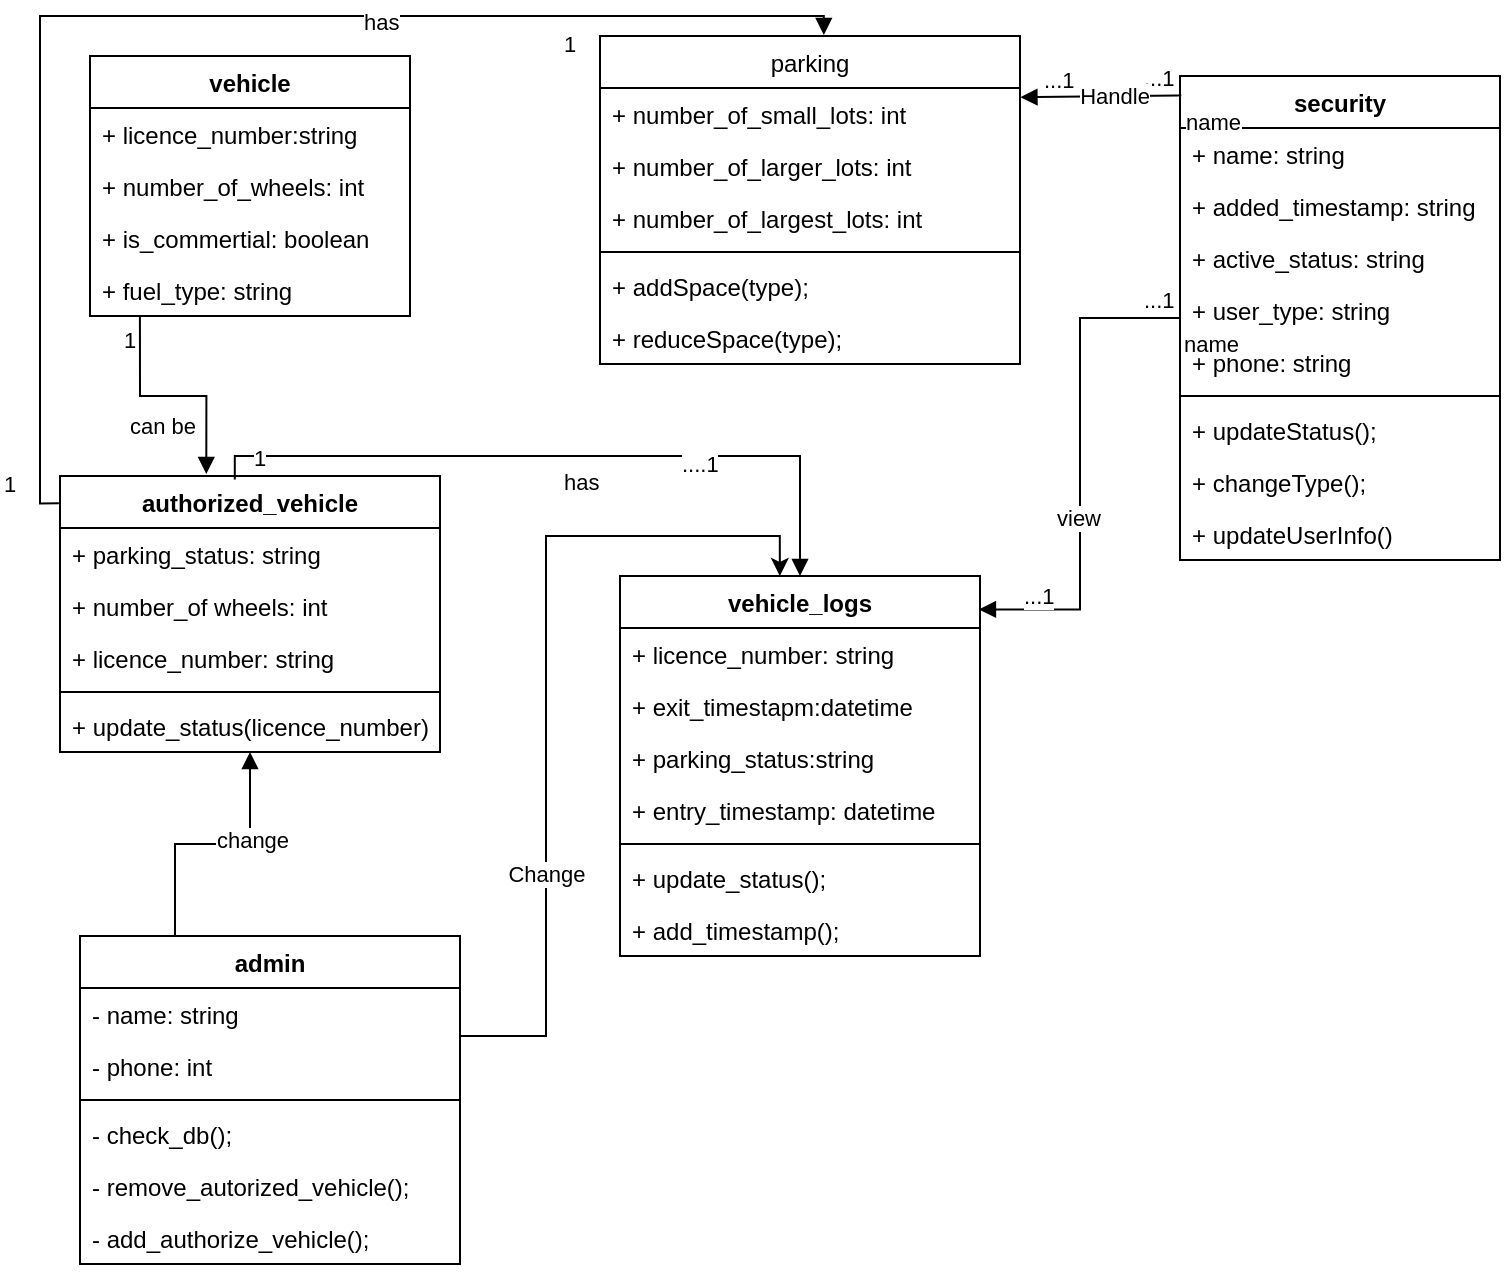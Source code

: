 <mxfile version="20.7.4" type="device"><diagram id="C5RBs43oDa-KdzZeNtuy" name="Page-1"><mxGraphModel dx="1674" dy="844" grid="1" gridSize="10" guides="1" tooltips="1" connect="1" arrows="1" fold="1" page="1" pageScale="1" pageWidth="827" pageHeight="1169" math="0" shadow="0"><root><mxCell id="WIyWlLk6GJQsqaUBKTNV-0"/><mxCell id="WIyWlLk6GJQsqaUBKTNV-1" parent="WIyWlLk6GJQsqaUBKTNV-0"/><mxCell id="a_AwEqrgKMyDPw0xyqR9-5" value="vehicle" style="swimlane;fontStyle=1;align=center;verticalAlign=top;childLayout=stackLayout;horizontal=1;startSize=26;horizontalStack=0;resizeParent=1;resizeParentMax=0;resizeLast=0;collapsible=1;marginBottom=0;" parent="WIyWlLk6GJQsqaUBKTNV-1" vertex="1"><mxGeometry x="95" y="150" width="160" height="130" as="geometry"/></mxCell><mxCell id="a_AwEqrgKMyDPw0xyqR9-9" value="+ licence_number:string" style="text;strokeColor=none;fillColor=none;align=left;verticalAlign=top;spacingLeft=4;spacingRight=4;overflow=hidden;rotatable=0;points=[[0,0.5],[1,0.5]];portConstraint=eastwest;" parent="a_AwEqrgKMyDPw0xyqR9-5" vertex="1"><mxGeometry y="26" width="160" height="26" as="geometry"/></mxCell><mxCell id="a_AwEqrgKMyDPw0xyqR9-10" value="+ number_of_wheels: int" style="text;strokeColor=none;fillColor=none;align=left;verticalAlign=top;spacingLeft=4;spacingRight=4;overflow=hidden;rotatable=0;points=[[0,0.5],[1,0.5]];portConstraint=eastwest;" parent="a_AwEqrgKMyDPw0xyqR9-5" vertex="1"><mxGeometry y="52" width="160" height="26" as="geometry"/></mxCell><mxCell id="a_AwEqrgKMyDPw0xyqR9-11" value="+ is_commertial: boolean" style="text;strokeColor=none;fillColor=none;align=left;verticalAlign=top;spacingLeft=4;spacingRight=4;overflow=hidden;rotatable=0;points=[[0,0.5],[1,0.5]];portConstraint=eastwest;" parent="a_AwEqrgKMyDPw0xyqR9-5" vertex="1"><mxGeometry y="78" width="160" height="26" as="geometry"/></mxCell><mxCell id="a_AwEqrgKMyDPw0xyqR9-6" value="+ fuel_type: string" style="text;strokeColor=none;fillColor=none;align=left;verticalAlign=top;spacingLeft=4;spacingRight=4;overflow=hidden;rotatable=0;points=[[0,0.5],[1,0.5]];portConstraint=eastwest;" parent="a_AwEqrgKMyDPw0xyqR9-5" vertex="1"><mxGeometry y="104" width="160" height="26" as="geometry"/></mxCell><mxCell id="a_AwEqrgKMyDPw0xyqR9-12" value="parking" style="swimlane;fontStyle=0;childLayout=stackLayout;horizontal=1;startSize=26;fillColor=none;horizontalStack=0;resizeParent=1;resizeParentMax=0;resizeLast=0;collapsible=1;marginBottom=0;" parent="WIyWlLk6GJQsqaUBKTNV-1" vertex="1"><mxGeometry x="350" y="140" width="210" height="164" as="geometry"/></mxCell><mxCell id="a_AwEqrgKMyDPw0xyqR9-13" value="+ number_of_small_lots: int" style="text;strokeColor=none;fillColor=none;align=left;verticalAlign=top;spacingLeft=4;spacingRight=4;overflow=hidden;rotatable=0;points=[[0,0.5],[1,0.5]];portConstraint=eastwest;" parent="a_AwEqrgKMyDPw0xyqR9-12" vertex="1"><mxGeometry y="26" width="210" height="26" as="geometry"/></mxCell><mxCell id="a_AwEqrgKMyDPw0xyqR9-14" value="+ number_of_larger_lots: int" style="text;strokeColor=none;fillColor=none;align=left;verticalAlign=top;spacingLeft=4;spacingRight=4;overflow=hidden;rotatable=0;points=[[0,0.5],[1,0.5]];portConstraint=eastwest;" parent="a_AwEqrgKMyDPw0xyqR9-12" vertex="1"><mxGeometry y="52" width="210" height="26" as="geometry"/></mxCell><mxCell id="a_AwEqrgKMyDPw0xyqR9-15" value="+ number_of_largest_lots: int" style="text;strokeColor=none;fillColor=none;align=left;verticalAlign=top;spacingLeft=4;spacingRight=4;overflow=hidden;rotatable=0;points=[[0,0.5],[1,0.5]];portConstraint=eastwest;" parent="a_AwEqrgKMyDPw0xyqR9-12" vertex="1"><mxGeometry y="78" width="210" height="26" as="geometry"/></mxCell><mxCell id="a_AwEqrgKMyDPw0xyqR9-16" value="" style="line;strokeWidth=1;fillColor=none;align=left;verticalAlign=middle;spacingTop=-1;spacingLeft=3;spacingRight=3;rotatable=0;labelPosition=right;points=[];portConstraint=eastwest;strokeColor=inherit;" parent="a_AwEqrgKMyDPw0xyqR9-12" vertex="1"><mxGeometry y="104" width="210" height="8" as="geometry"/></mxCell><mxCell id="a_AwEqrgKMyDPw0xyqR9-17" value="+ addSpace(type);" style="text;strokeColor=none;fillColor=none;align=left;verticalAlign=top;spacingLeft=4;spacingRight=4;overflow=hidden;rotatable=0;points=[[0,0.5],[1,0.5]];portConstraint=eastwest;" parent="a_AwEqrgKMyDPw0xyqR9-12" vertex="1"><mxGeometry y="112" width="210" height="26" as="geometry"/></mxCell><mxCell id="a_AwEqrgKMyDPw0xyqR9-18" value="+ reduceSpace(type);" style="text;strokeColor=none;fillColor=none;align=left;verticalAlign=top;spacingLeft=4;spacingRight=4;overflow=hidden;rotatable=0;points=[[0,0.5],[1,0.5]];portConstraint=eastwest;" parent="a_AwEqrgKMyDPw0xyqR9-12" vertex="1"><mxGeometry y="138" width="210" height="26" as="geometry"/></mxCell><mxCell id="a_AwEqrgKMyDPw0xyqR9-23" value="authorized_vehicle" style="swimlane;fontStyle=1;align=center;verticalAlign=top;childLayout=stackLayout;horizontal=1;startSize=26;horizontalStack=0;resizeParent=1;resizeParentMax=0;resizeLast=0;collapsible=1;marginBottom=0;" parent="WIyWlLk6GJQsqaUBKTNV-1" vertex="1"><mxGeometry x="80" y="360" width="190" height="138" as="geometry"/></mxCell><mxCell id="a_AwEqrgKMyDPw0xyqR9-28" value="+ parking_status: string" style="text;strokeColor=none;fillColor=none;align=left;verticalAlign=top;spacingLeft=4;spacingRight=4;overflow=hidden;rotatable=0;points=[[0,0.5],[1,0.5]];portConstraint=eastwest;" parent="a_AwEqrgKMyDPw0xyqR9-23" vertex="1"><mxGeometry y="26" width="190" height="26" as="geometry"/></mxCell><mxCell id="a_AwEqrgKMyDPw0xyqR9-27" value="+ number_of wheels: int" style="text;strokeColor=none;fillColor=none;align=left;verticalAlign=top;spacingLeft=4;spacingRight=4;overflow=hidden;rotatable=0;points=[[0,0.5],[1,0.5]];portConstraint=eastwest;" parent="a_AwEqrgKMyDPw0xyqR9-23" vertex="1"><mxGeometry y="52" width="190" height="26" as="geometry"/></mxCell><mxCell id="a_AwEqrgKMyDPw0xyqR9-24" value="+ licence_number: string" style="text;strokeColor=none;fillColor=none;align=left;verticalAlign=top;spacingLeft=4;spacingRight=4;overflow=hidden;rotatable=0;points=[[0,0.5],[1,0.5]];portConstraint=eastwest;" parent="a_AwEqrgKMyDPw0xyqR9-23" vertex="1"><mxGeometry y="78" width="190" height="26" as="geometry"/></mxCell><mxCell id="a_AwEqrgKMyDPw0xyqR9-25" value="" style="line;strokeWidth=1;fillColor=none;align=left;verticalAlign=middle;spacingTop=-1;spacingLeft=3;spacingRight=3;rotatable=0;labelPosition=right;points=[];portConstraint=eastwest;strokeColor=inherit;" parent="a_AwEqrgKMyDPw0xyqR9-23" vertex="1"><mxGeometry y="104" width="190" height="8" as="geometry"/></mxCell><mxCell id="a_AwEqrgKMyDPw0xyqR9-26" value="+ update_status(licence_number);" style="text;strokeColor=none;fillColor=none;align=left;verticalAlign=top;spacingLeft=4;spacingRight=4;overflow=hidden;rotatable=0;points=[[0,0.5],[1,0.5]];portConstraint=eastwest;" parent="a_AwEqrgKMyDPw0xyqR9-23" vertex="1"><mxGeometry y="112" width="190" height="26" as="geometry"/></mxCell><mxCell id="a_AwEqrgKMyDPw0xyqR9-29" value="security" style="swimlane;fontStyle=1;align=center;verticalAlign=top;childLayout=stackLayout;horizontal=1;startSize=26;horizontalStack=0;resizeParent=1;resizeParentMax=0;resizeLast=0;collapsible=1;marginBottom=0;" parent="WIyWlLk6GJQsqaUBKTNV-1" vertex="1"><mxGeometry x="640" y="160" width="160" height="242" as="geometry"/></mxCell><mxCell id="a_AwEqrgKMyDPw0xyqR9-33" value="+ name: string" style="text;strokeColor=none;fillColor=none;align=left;verticalAlign=top;spacingLeft=4;spacingRight=4;overflow=hidden;rotatable=0;points=[[0,0.5],[1,0.5]];portConstraint=eastwest;" parent="a_AwEqrgKMyDPw0xyqR9-29" vertex="1"><mxGeometry y="26" width="160" height="26" as="geometry"/></mxCell><mxCell id="a_AwEqrgKMyDPw0xyqR9-35" value="+ added_timestamp: string" style="text;strokeColor=none;fillColor=none;align=left;verticalAlign=top;spacingLeft=4;spacingRight=4;overflow=hidden;rotatable=0;points=[[0,0.5],[1,0.5]];portConstraint=eastwest;" parent="a_AwEqrgKMyDPw0xyqR9-29" vertex="1"><mxGeometry y="52" width="160" height="26" as="geometry"/></mxCell><mxCell id="a_AwEqrgKMyDPw0xyqR9-36" value="+ active_status: string" style="text;strokeColor=none;fillColor=none;align=left;verticalAlign=top;spacingLeft=4;spacingRight=4;overflow=hidden;rotatable=0;points=[[0,0.5],[1,0.5]];portConstraint=eastwest;" parent="a_AwEqrgKMyDPw0xyqR9-29" vertex="1"><mxGeometry y="78" width="160" height="26" as="geometry"/></mxCell><mxCell id="a_AwEqrgKMyDPw0xyqR9-34" value="+ user_type: string" style="text;strokeColor=none;fillColor=none;align=left;verticalAlign=top;spacingLeft=4;spacingRight=4;overflow=hidden;rotatable=0;points=[[0,0.5],[1,0.5]];portConstraint=eastwest;" parent="a_AwEqrgKMyDPw0xyqR9-29" vertex="1"><mxGeometry y="104" width="160" height="26" as="geometry"/></mxCell><mxCell id="a_AwEqrgKMyDPw0xyqR9-30" value="+ phone: string" style="text;strokeColor=none;fillColor=none;align=left;verticalAlign=top;spacingLeft=4;spacingRight=4;overflow=hidden;rotatable=0;points=[[0,0.5],[1,0.5]];portConstraint=eastwest;" parent="a_AwEqrgKMyDPw0xyqR9-29" vertex="1"><mxGeometry y="130" width="160" height="26" as="geometry"/></mxCell><mxCell id="a_AwEqrgKMyDPw0xyqR9-31" value="" style="line;strokeWidth=1;fillColor=none;align=left;verticalAlign=middle;spacingTop=-1;spacingLeft=3;spacingRight=3;rotatable=0;labelPosition=right;points=[];portConstraint=eastwest;strokeColor=inherit;" parent="a_AwEqrgKMyDPw0xyqR9-29" vertex="1"><mxGeometry y="156" width="160" height="8" as="geometry"/></mxCell><mxCell id="a_AwEqrgKMyDPw0xyqR9-39" value="+ updateStatus();" style="text;strokeColor=none;fillColor=none;align=left;verticalAlign=top;spacingLeft=4;spacingRight=4;overflow=hidden;rotatable=0;points=[[0,0.5],[1,0.5]];portConstraint=eastwest;" parent="a_AwEqrgKMyDPw0xyqR9-29" vertex="1"><mxGeometry y="164" width="160" height="26" as="geometry"/></mxCell><mxCell id="a_AwEqrgKMyDPw0xyqR9-40" value="+ changeType();" style="text;strokeColor=none;fillColor=none;align=left;verticalAlign=top;spacingLeft=4;spacingRight=4;overflow=hidden;rotatable=0;points=[[0,0.5],[1,0.5]];portConstraint=eastwest;" parent="a_AwEqrgKMyDPw0xyqR9-29" vertex="1"><mxGeometry y="190" width="160" height="26" as="geometry"/></mxCell><mxCell id="a_AwEqrgKMyDPw0xyqR9-38" value="+ updateUserInfo()" style="text;strokeColor=none;fillColor=none;align=left;verticalAlign=top;spacingLeft=4;spacingRight=4;overflow=hidden;rotatable=0;points=[[0,0.5],[1,0.5]];portConstraint=eastwest;" parent="a_AwEqrgKMyDPw0xyqR9-29" vertex="1"><mxGeometry y="216" width="160" height="26" as="geometry"/></mxCell><mxCell id="doiZ7Ic3-FipqIB1N45A-18" style="edgeStyle=orthogonalEdgeStyle;rounded=0;orthogonalLoop=1;jettySize=auto;html=1;entryX=0.444;entryY=0;entryDx=0;entryDy=0;entryPerimeter=0;" parent="WIyWlLk6GJQsqaUBKTNV-1" source="a_AwEqrgKMyDPw0xyqR9-41" target="a_AwEqrgKMyDPw0xyqR9-51" edge="1"><mxGeometry relative="1" as="geometry"><Array as="points"><mxPoint x="323" y="640"/><mxPoint x="323" y="390"/><mxPoint x="440" y="390"/></Array></mxGeometry></mxCell><mxCell id="doiZ7Ic3-FipqIB1N45A-19" value="Change" style="edgeLabel;html=1;align=center;verticalAlign=middle;resizable=0;points=[];" parent="doiZ7Ic3-FipqIB1N45A-18" vertex="1" connectable="0"><mxGeometry x="-0.421" relative="1" as="geometry"><mxPoint as="offset"/></mxGeometry></mxCell><mxCell id="a_AwEqrgKMyDPw0xyqR9-41" value="admin" style="swimlane;fontStyle=1;align=center;verticalAlign=top;childLayout=stackLayout;horizontal=1;startSize=26;horizontalStack=0;resizeParent=1;resizeParentMax=0;resizeLast=0;collapsible=1;marginBottom=0;" parent="WIyWlLk6GJQsqaUBKTNV-1" vertex="1"><mxGeometry x="90" y="590" width="190" height="164" as="geometry"/></mxCell><mxCell id="a_AwEqrgKMyDPw0xyqR9-47" value="- name: string" style="text;strokeColor=none;fillColor=none;align=left;verticalAlign=top;spacingLeft=4;spacingRight=4;overflow=hidden;rotatable=0;points=[[0,0.5],[1,0.5]];portConstraint=eastwest;" parent="a_AwEqrgKMyDPw0xyqR9-41" vertex="1"><mxGeometry y="26" width="190" height="26" as="geometry"/></mxCell><mxCell id="a_AwEqrgKMyDPw0xyqR9-42" value="- phone: int" style="text;strokeColor=none;fillColor=none;align=left;verticalAlign=top;spacingLeft=4;spacingRight=4;overflow=hidden;rotatable=0;points=[[0,0.5],[1,0.5]];portConstraint=eastwest;" parent="a_AwEqrgKMyDPw0xyqR9-41" vertex="1"><mxGeometry y="52" width="190" height="26" as="geometry"/></mxCell><mxCell id="a_AwEqrgKMyDPw0xyqR9-43" value="" style="line;strokeWidth=1;fillColor=none;align=left;verticalAlign=middle;spacingTop=-1;spacingLeft=3;spacingRight=3;rotatable=0;labelPosition=right;points=[];portConstraint=eastwest;strokeColor=inherit;" parent="a_AwEqrgKMyDPw0xyqR9-41" vertex="1"><mxGeometry y="78" width="190" height="8" as="geometry"/></mxCell><mxCell id="a_AwEqrgKMyDPw0xyqR9-44" value="- check_db();" style="text;strokeColor=none;fillColor=none;align=left;verticalAlign=top;spacingLeft=4;spacingRight=4;overflow=hidden;rotatable=0;points=[[0,0.5],[1,0.5]];portConstraint=eastwest;" parent="a_AwEqrgKMyDPw0xyqR9-41" vertex="1"><mxGeometry y="86" width="190" height="26" as="geometry"/></mxCell><mxCell id="a_AwEqrgKMyDPw0xyqR9-49" value="- remove_autorized_vehicle();" style="text;strokeColor=none;fillColor=none;align=left;verticalAlign=top;spacingLeft=4;spacingRight=4;overflow=hidden;rotatable=0;points=[[0,0.5],[1,0.5]];portConstraint=eastwest;" parent="a_AwEqrgKMyDPw0xyqR9-41" vertex="1"><mxGeometry y="112" width="190" height="26" as="geometry"/></mxCell><mxCell id="a_AwEqrgKMyDPw0xyqR9-50" value="- add_authorize_vehicle();" style="text;strokeColor=none;fillColor=none;align=left;verticalAlign=top;spacingLeft=4;spacingRight=4;overflow=hidden;rotatable=0;points=[[0,0.5],[1,0.5]];portConstraint=eastwest;" parent="a_AwEqrgKMyDPw0xyqR9-41" vertex="1"><mxGeometry y="138" width="190" height="26" as="geometry"/></mxCell><mxCell id="a_AwEqrgKMyDPw0xyqR9-51" value="vehicle_logs" style="swimlane;fontStyle=1;align=center;verticalAlign=top;childLayout=stackLayout;horizontal=1;startSize=26;horizontalStack=0;resizeParent=1;resizeParentMax=0;resizeLast=0;collapsible=1;marginBottom=0;" parent="WIyWlLk6GJQsqaUBKTNV-1" vertex="1"><mxGeometry x="360" y="410" width="180" height="190" as="geometry"/></mxCell><mxCell id="a_AwEqrgKMyDPw0xyqR9-52" value="+ licence_number: string" style="text;strokeColor=none;fillColor=none;align=left;verticalAlign=top;spacingLeft=4;spacingRight=4;overflow=hidden;rotatable=0;points=[[0,0.5],[1,0.5]];portConstraint=eastwest;" parent="a_AwEqrgKMyDPw0xyqR9-51" vertex="1"><mxGeometry y="26" width="180" height="26" as="geometry"/></mxCell><mxCell id="a_AwEqrgKMyDPw0xyqR9-56" value="+ exit_timestapm:datetime" style="text;strokeColor=none;fillColor=none;align=left;verticalAlign=top;spacingLeft=4;spacingRight=4;overflow=hidden;rotatable=0;points=[[0,0.5],[1,0.5]];portConstraint=eastwest;" parent="a_AwEqrgKMyDPw0xyqR9-51" vertex="1"><mxGeometry y="52" width="180" height="26" as="geometry"/></mxCell><mxCell id="a_AwEqrgKMyDPw0xyqR9-57" value="+ parking_status:string" style="text;strokeColor=none;fillColor=none;align=left;verticalAlign=top;spacingLeft=4;spacingRight=4;overflow=hidden;rotatable=0;points=[[0,0.5],[1,0.5]];portConstraint=eastwest;" parent="a_AwEqrgKMyDPw0xyqR9-51" vertex="1"><mxGeometry y="78" width="180" height="26" as="geometry"/></mxCell><mxCell id="a_AwEqrgKMyDPw0xyqR9-55" value="+ entry_timestamp: datetime" style="text;strokeColor=none;fillColor=none;align=left;verticalAlign=top;spacingLeft=4;spacingRight=4;overflow=hidden;rotatable=0;points=[[0,0.5],[1,0.5]];portConstraint=eastwest;" parent="a_AwEqrgKMyDPw0xyqR9-51" vertex="1"><mxGeometry y="104" width="180" height="26" as="geometry"/></mxCell><mxCell id="a_AwEqrgKMyDPw0xyqR9-53" value="" style="line;strokeWidth=1;fillColor=none;align=left;verticalAlign=middle;spacingTop=-1;spacingLeft=3;spacingRight=3;rotatable=0;labelPosition=right;points=[];portConstraint=eastwest;strokeColor=inherit;" parent="a_AwEqrgKMyDPw0xyqR9-51" vertex="1"><mxGeometry y="130" width="180" height="8" as="geometry"/></mxCell><mxCell id="a_AwEqrgKMyDPw0xyqR9-58" value="+ update_status();" style="text;strokeColor=none;fillColor=none;align=left;verticalAlign=top;spacingLeft=4;spacingRight=4;overflow=hidden;rotatable=0;points=[[0,0.5],[1,0.5]];portConstraint=eastwest;" parent="a_AwEqrgKMyDPw0xyqR9-51" vertex="1"><mxGeometry y="138" width="180" height="26" as="geometry"/></mxCell><mxCell id="a_AwEqrgKMyDPw0xyqR9-54" value="+ add_timestamp();" style="text;strokeColor=none;fillColor=none;align=left;verticalAlign=top;spacingLeft=4;spacingRight=4;overflow=hidden;rotatable=0;points=[[0,0.5],[1,0.5]];portConstraint=eastwest;" parent="a_AwEqrgKMyDPw0xyqR9-51" vertex="1"><mxGeometry y="164" width="180" height="26" as="geometry"/></mxCell><mxCell id="gA2yWhXmJS1sb_ydojyZ-0" value="has" style="endArrow=block;endFill=1;html=1;edgeStyle=orthogonalEdgeStyle;align=left;verticalAlign=top;rounded=0;exitX=-0.003;exitY=0.099;exitDx=0;exitDy=0;entryX=0.533;entryY=-0.003;entryDx=0;entryDy=0;entryPerimeter=0;exitPerimeter=0;" parent="WIyWlLk6GJQsqaUBKTNV-1" source="a_AwEqrgKMyDPw0xyqR9-23" target="a_AwEqrgKMyDPw0xyqR9-12" edge="1"><mxGeometry x="0.262" y="10" relative="1" as="geometry"><mxPoint x="220" y="130" as="sourcePoint"/><mxPoint x="380" y="130" as="targetPoint"/><mxPoint as="offset"/><Array as="points"><mxPoint x="70" y="374"/><mxPoint x="70" y="130"/><mxPoint x="462" y="130"/></Array></mxGeometry></mxCell><mxCell id="gA2yWhXmJS1sb_ydojyZ-1" value="1" style="edgeLabel;resizable=0;html=1;align=left;verticalAlign=bottom;" parent="gA2yWhXmJS1sb_ydojyZ-0" connectable="0" vertex="1"><mxGeometry x="-1" relative="1" as="geometry"><mxPoint x="-29" y="-1" as="offset"/></mxGeometry></mxCell><mxCell id="gA2yWhXmJS1sb_ydojyZ-3" value="1" style="edgeLabel;resizable=0;html=1;align=left;verticalAlign=bottom;" parent="WIyWlLk6GJQsqaUBKTNV-1" connectable="0" vertex="1"><mxGeometry x="265" y="225" as="geometry"><mxPoint x="65" y="-73" as="offset"/></mxGeometry></mxCell><mxCell id="gA2yWhXmJS1sb_ydojyZ-6" value="has" style="endArrow=block;endFill=1;html=1;edgeStyle=orthogonalEdgeStyle;align=left;verticalAlign=top;rounded=0;exitX=0.46;exitY=0.013;exitDx=0;exitDy=0;exitPerimeter=0;" parent="WIyWlLk6GJQsqaUBKTNV-1" source="a_AwEqrgKMyDPw0xyqR9-23" target="a_AwEqrgKMyDPw0xyqR9-51" edge="1"><mxGeometry x="-0.016" relative="1" as="geometry"><mxPoint x="240" y="286.88" as="sourcePoint"/><mxPoint x="332.06" y="225.0" as="targetPoint"/><mxPoint as="offset"/><Array as="points"><mxPoint x="167" y="350"/></Array></mxGeometry></mxCell><mxCell id="gA2yWhXmJS1sb_ydojyZ-7" value="1" style="edgeLabel;resizable=0;html=1;align=left;verticalAlign=bottom;" parent="gA2yWhXmJS1sb_ydojyZ-6" connectable="0" vertex="1"><mxGeometry x="-1" relative="1" as="geometry"><mxPoint x="8" y="-2" as="offset"/></mxGeometry></mxCell><mxCell id="gA2yWhXmJS1sb_ydojyZ-9" value="....1" style="edgeLabel;resizable=0;html=1;align=left;verticalAlign=bottom;" parent="WIyWlLk6GJQsqaUBKTNV-1" connectable="0" vertex="1"><mxGeometry x="320" y="360" as="geometry"><mxPoint x="69" y="2" as="offset"/></mxGeometry></mxCell><mxCell id="doiZ7Ic3-FipqIB1N45A-0" value="can be" style="endArrow=block;endFill=1;html=1;edgeStyle=orthogonalEdgeStyle;align=left;verticalAlign=top;rounded=0;exitX=0.156;exitY=1;exitDx=0;exitDy=0;exitPerimeter=0;entryX=0.385;entryY=-0.007;entryDx=0;entryDy=0;entryPerimeter=0;" parent="WIyWlLk6GJQsqaUBKTNV-1" source="a_AwEqrgKMyDPw0xyqR9-6" target="a_AwEqrgKMyDPw0xyqR9-23" edge="1"><mxGeometry x="0.333" y="-40" relative="1" as="geometry"><mxPoint x="60" y="310" as="sourcePoint"/><mxPoint x="220" y="310" as="targetPoint"/><mxPoint as="offset"/></mxGeometry></mxCell><mxCell id="doiZ7Ic3-FipqIB1N45A-1" value="1" style="edgeLabel;resizable=0;html=1;align=left;verticalAlign=bottom;" parent="doiZ7Ic3-FipqIB1N45A-0" connectable="0" vertex="1"><mxGeometry x="-1" relative="1" as="geometry"><mxPoint x="-10" y="20" as="offset"/></mxGeometry></mxCell><mxCell id="doiZ7Ic3-FipqIB1N45A-4" value="name" style="endArrow=block;endFill=1;html=1;edgeStyle=orthogonalEdgeStyle;align=left;verticalAlign=top;rounded=0;entryX=1.001;entryY=0.178;entryDx=0;entryDy=0;entryPerimeter=0;exitX=0.004;exitY=0.04;exitDx=0;exitDy=0;exitPerimeter=0;" parent="WIyWlLk6GJQsqaUBKTNV-1" source="a_AwEqrgKMyDPw0xyqR9-29" target="a_AwEqrgKMyDPw0xyqR9-13" edge="1"><mxGeometry x="-1" relative="1" as="geometry"><mxPoint x="550" y="60" as="sourcePoint"/><mxPoint x="710" y="60" as="targetPoint"/><Array as="points"><mxPoint x="639" y="170"/></Array></mxGeometry></mxCell><mxCell id="doiZ7Ic3-FipqIB1N45A-5" value="...1" style="edgeLabel;resizable=0;html=1;align=left;verticalAlign=bottom;" parent="doiZ7Ic3-FipqIB1N45A-4" connectable="0" vertex="1"><mxGeometry x="-1" relative="1" as="geometry"><mxPoint x="-21" as="offset"/></mxGeometry></mxCell><mxCell id="doiZ7Ic3-FipqIB1N45A-6" value="Handle" style="edgeLabel;html=1;align=center;verticalAlign=middle;resizable=0;points=[];" parent="doiZ7Ic3-FipqIB1N45A-4" vertex="1" connectable="0"><mxGeometry x="0.376" y="-1" relative="1" as="geometry"><mxPoint x="22" as="offset"/></mxGeometry></mxCell><mxCell id="doiZ7Ic3-FipqIB1N45A-9" value="...1" style="edgeLabel;resizable=0;html=1;align=left;verticalAlign=bottom;" parent="WIyWlLk6GJQsqaUBKTNV-1" connectable="0" vertex="1"><mxGeometry x="570.0" y="170.0" as="geometry"/></mxCell><mxCell id="doiZ7Ic3-FipqIB1N45A-10" value="name" style="endArrow=block;endFill=1;html=1;edgeStyle=orthogonalEdgeStyle;align=left;verticalAlign=top;rounded=0;entryX=0.997;entryY=0.088;entryDx=0;entryDy=0;entryPerimeter=0;" parent="WIyWlLk6GJQsqaUBKTNV-1" source="a_AwEqrgKMyDPw0xyqR9-29" target="a_AwEqrgKMyDPw0xyqR9-51" edge="1"><mxGeometry x="-1" relative="1" as="geometry"><mxPoint x="610" y="450" as="sourcePoint"/><mxPoint x="770" y="450" as="targetPoint"/></mxGeometry></mxCell><mxCell id="doiZ7Ic3-FipqIB1N45A-11" value="...1" style="edgeLabel;resizable=0;html=1;align=left;verticalAlign=bottom;" parent="doiZ7Ic3-FipqIB1N45A-10" connectable="0" vertex="1"><mxGeometry x="-1" relative="1" as="geometry"><mxPoint x="-20" y="-1" as="offset"/></mxGeometry></mxCell><mxCell id="doiZ7Ic3-FipqIB1N45A-12" value="view" style="edgeLabel;html=1;align=center;verticalAlign=middle;resizable=0;points=[];" parent="doiZ7Ic3-FipqIB1N45A-10" vertex="1" connectable="0"><mxGeometry x="0.218" y="-1" relative="1" as="geometry"><mxPoint as="offset"/></mxGeometry></mxCell><mxCell id="doiZ7Ic3-FipqIB1N45A-13" value="...1" style="edgeLabel;resizable=0;html=1;align=left;verticalAlign=bottom;" parent="WIyWlLk6GJQsqaUBKTNV-1" connectable="0" vertex="1"><mxGeometry x="560" y="428.999" as="geometry"/></mxCell><mxCell id="doiZ7Ic3-FipqIB1N45A-15" value="" style="endArrow=block;endFill=1;html=1;edgeStyle=orthogonalEdgeStyle;align=left;verticalAlign=top;rounded=0;exitX=0.25;exitY=0;exitDx=0;exitDy=0;" parent="WIyWlLk6GJQsqaUBKTNV-1" source="a_AwEqrgKMyDPw0xyqR9-41" target="a_AwEqrgKMyDPw0xyqR9-23" edge="1"><mxGeometry x="-1" relative="1" as="geometry"><mxPoint x="140" y="590" as="sourcePoint"/><mxPoint x="300" y="590" as="targetPoint"/></mxGeometry></mxCell><mxCell id="doiZ7Ic3-FipqIB1N45A-17" value="change" style="edgeLabel;html=1;align=center;verticalAlign=middle;resizable=0;points=[];" parent="doiZ7Ic3-FipqIB1N45A-15" vertex="1" connectable="0"><mxGeometry x="0.322" y="-1" relative="1" as="geometry"><mxPoint as="offset"/></mxGeometry></mxCell></root></mxGraphModel></diagram></mxfile>